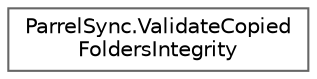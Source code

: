 digraph "Graphical Class Hierarchy"
{
 // LATEX_PDF_SIZE
  bgcolor="transparent";
  edge [fontname=Helvetica,fontsize=10,labelfontname=Helvetica,labelfontsize=10];
  node [fontname=Helvetica,fontsize=10,shape=box,height=0.2,width=0.4];
  rankdir="LR";
  Node0 [id="Node000000",label="ParrelSync.ValidateCopied\lFoldersIntegrity",height=0.2,width=0.4,color="grey40", fillcolor="white", style="filled",URL="$class_parrel_sync_1_1_validate_copied_folders_integrity.html",tooltip=" "];
}
